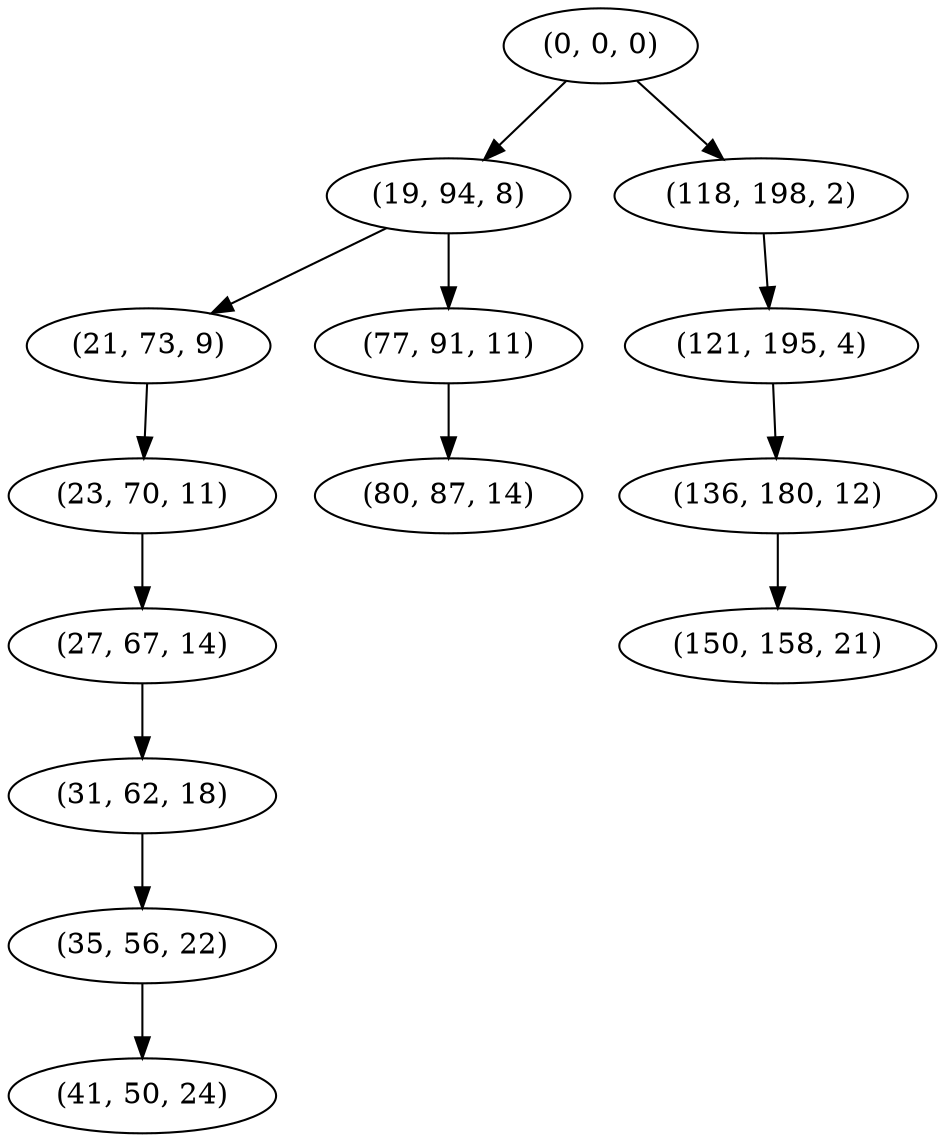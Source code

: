 digraph tree {
    "(0, 0, 0)";
    "(19, 94, 8)";
    "(21, 73, 9)";
    "(23, 70, 11)";
    "(27, 67, 14)";
    "(31, 62, 18)";
    "(35, 56, 22)";
    "(41, 50, 24)";
    "(77, 91, 11)";
    "(80, 87, 14)";
    "(118, 198, 2)";
    "(121, 195, 4)";
    "(136, 180, 12)";
    "(150, 158, 21)";
    "(0, 0, 0)" -> "(19, 94, 8)";
    "(0, 0, 0)" -> "(118, 198, 2)";
    "(19, 94, 8)" -> "(21, 73, 9)";
    "(19, 94, 8)" -> "(77, 91, 11)";
    "(21, 73, 9)" -> "(23, 70, 11)";
    "(23, 70, 11)" -> "(27, 67, 14)";
    "(27, 67, 14)" -> "(31, 62, 18)";
    "(31, 62, 18)" -> "(35, 56, 22)";
    "(35, 56, 22)" -> "(41, 50, 24)";
    "(77, 91, 11)" -> "(80, 87, 14)";
    "(118, 198, 2)" -> "(121, 195, 4)";
    "(121, 195, 4)" -> "(136, 180, 12)";
    "(136, 180, 12)" -> "(150, 158, 21)";
}
